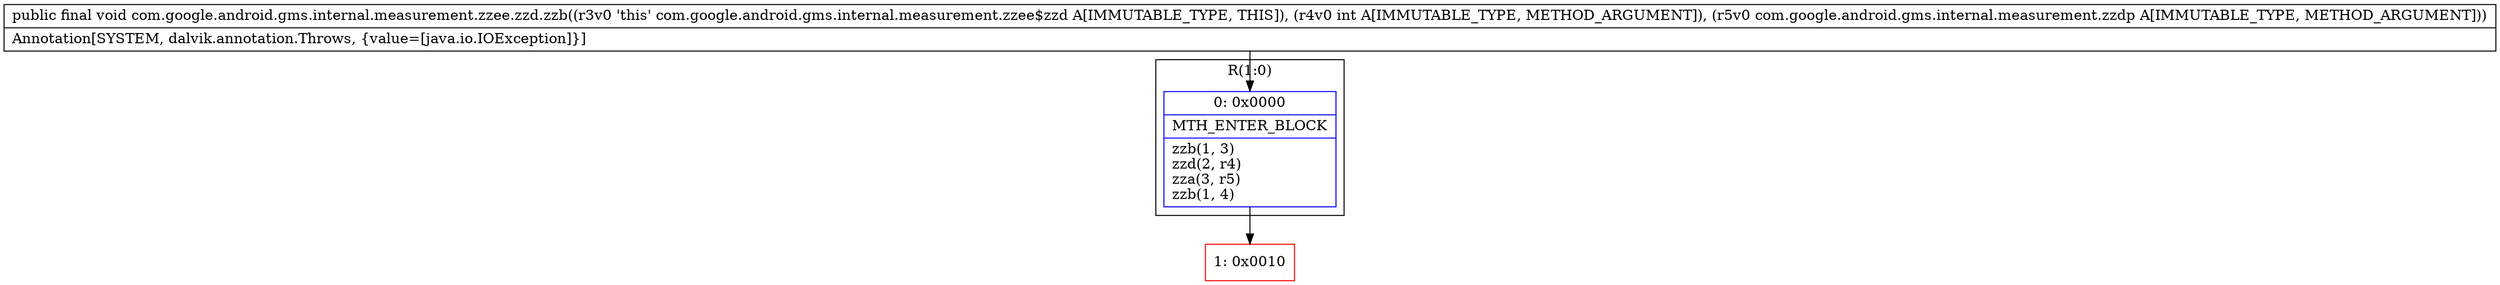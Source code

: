digraph "CFG forcom.google.android.gms.internal.measurement.zzee.zzd.zzb(ILcom\/google\/android\/gms\/internal\/measurement\/zzdp;)V" {
subgraph cluster_Region_926374156 {
label = "R(1:0)";
node [shape=record,color=blue];
Node_0 [shape=record,label="{0\:\ 0x0000|MTH_ENTER_BLOCK\l|zzb(1, 3)\lzzd(2, r4)\lzza(3, r5)\lzzb(1, 4)\l}"];
}
Node_1 [shape=record,color=red,label="{1\:\ 0x0010}"];
MethodNode[shape=record,label="{public final void com.google.android.gms.internal.measurement.zzee.zzd.zzb((r3v0 'this' com.google.android.gms.internal.measurement.zzee$zzd A[IMMUTABLE_TYPE, THIS]), (r4v0 int A[IMMUTABLE_TYPE, METHOD_ARGUMENT]), (r5v0 com.google.android.gms.internal.measurement.zzdp A[IMMUTABLE_TYPE, METHOD_ARGUMENT]))  | Annotation[SYSTEM, dalvik.annotation.Throws, \{value=[java.io.IOException]\}]\l}"];
MethodNode -> Node_0;
Node_0 -> Node_1;
}

